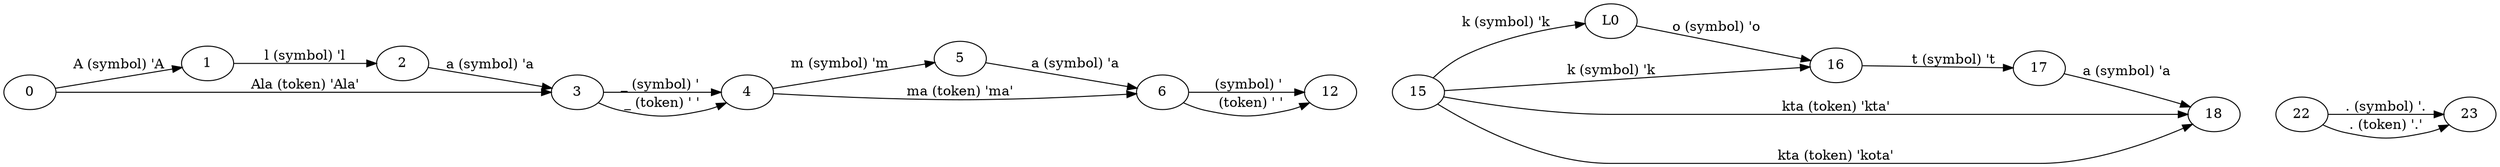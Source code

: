 digraph g {
	node [label="\N"];
	graph [rankdir=LR];
	0 -> 1 [label="A (symbol) 'A"];
	1 -> 2 [label="l (symbol) 'l"];
	2 -> 3 [label="a (symbol) 'a"];
	0 -> 3 [label="Ala (token) 'Ala'"];
	3 -> 4 [label="_ (symbol) ' "];
	3 -> 4 [label="_ (token) ' '"];
	4 -> 5 [label="m (symbol) 'm"];
	5 -> 6 [label="a (symbol) 'a"];
	4 -> 6 [label="ma (token) 'ma'"];
	6 -> 12 [label="&nbsp; (symbol) ' "];
	6 -> 12 [label="&nbsp; (token) ' '"];
	15 -> L0 [label="k (symbol) 'k"];
	15 -> 16 [label="k (symbol) 'k"];
	L0 -> 16 [label="o (symbol) 'o"];
	16 -> 17 [label="t (symbol) 't"];
	17 -> 18 [label="a (symbol) 'a"];
	15 -> 18 [label="kta (token) 'kta'"];
	15 -> 18 [label="kta (token) 'kota'"];
	22 -> 23 [label=". (symbol) '."];
	22 -> 23 [label=". (token) '.'"];
	12 -> 15 [style=invis];
	18 -> 22 [style=invis];
}
